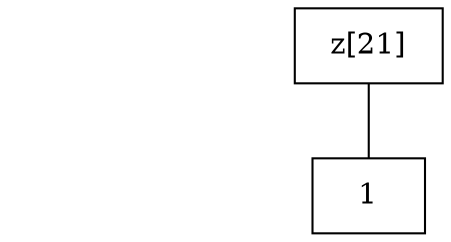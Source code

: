 digraph "DD" {
size = "7.5,10"
center = true;
edge [dir = none];
{ node [shape = plaintext];
  edge [style = invis];
  "CONST NODES" [style = invis];
"CONST NODES"; 
}
{ rank = same; node [shape = box]; edge [style = invis];
"  z[21]  "; }
{ rank = same; "CONST NODES";
{ node [shape = box]; "(nil)";
}
}
"  z[21]  " -> "(nil)" [style = solid];
"(nil)" [label = "1"];
}
